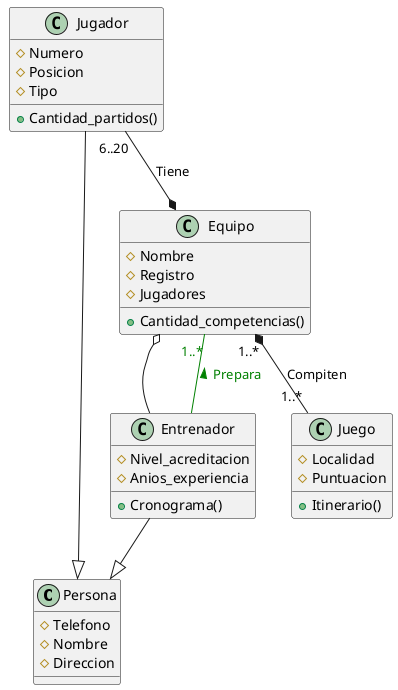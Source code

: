 @startuml Diagrama de Clase

class Persona{
    #Telefono
    #Nombre
    #Direccion
}

class Jugador{
    #Numero
    #Posicion
    #Tipo
    +Cantidad_partidos()
}

class Entrenador{
    #Nivel_acreditacion
    #Anios_experiencia
    +Cronograma()
}

class Equipo{
    #Nombre
    #Registro
    #Jugadores
    +Cantidad_competencias()
}

class Juego{
    #Localidad
    #Puntuacion
    +Itinerario()
}

Jugador --|> Persona
Entrenador --|> Persona
Equipo "1..*" *-- "1..*" Juego:Compiten
Jugador "6..20" --* Equipo: Tiene
Equipo o-- Entrenador : "          "
Equipo "1..*" -- Entrenador #green;text:green  :Prepara <

@enduml